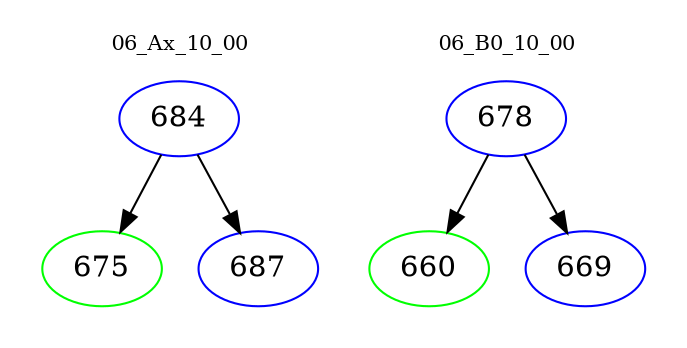 digraph{
subgraph cluster_0 {
color = white
label = "06_Ax_10_00";
fontsize=10;
T0_684 [label="684", color="blue"]
T0_684 -> T0_675 [color="black"]
T0_675 [label="675", color="green"]
T0_684 -> T0_687 [color="black"]
T0_687 [label="687", color="blue"]
}
subgraph cluster_1 {
color = white
label = "06_B0_10_00";
fontsize=10;
T1_678 [label="678", color="blue"]
T1_678 -> T1_660 [color="black"]
T1_660 [label="660", color="green"]
T1_678 -> T1_669 [color="black"]
T1_669 [label="669", color="blue"]
}
}
